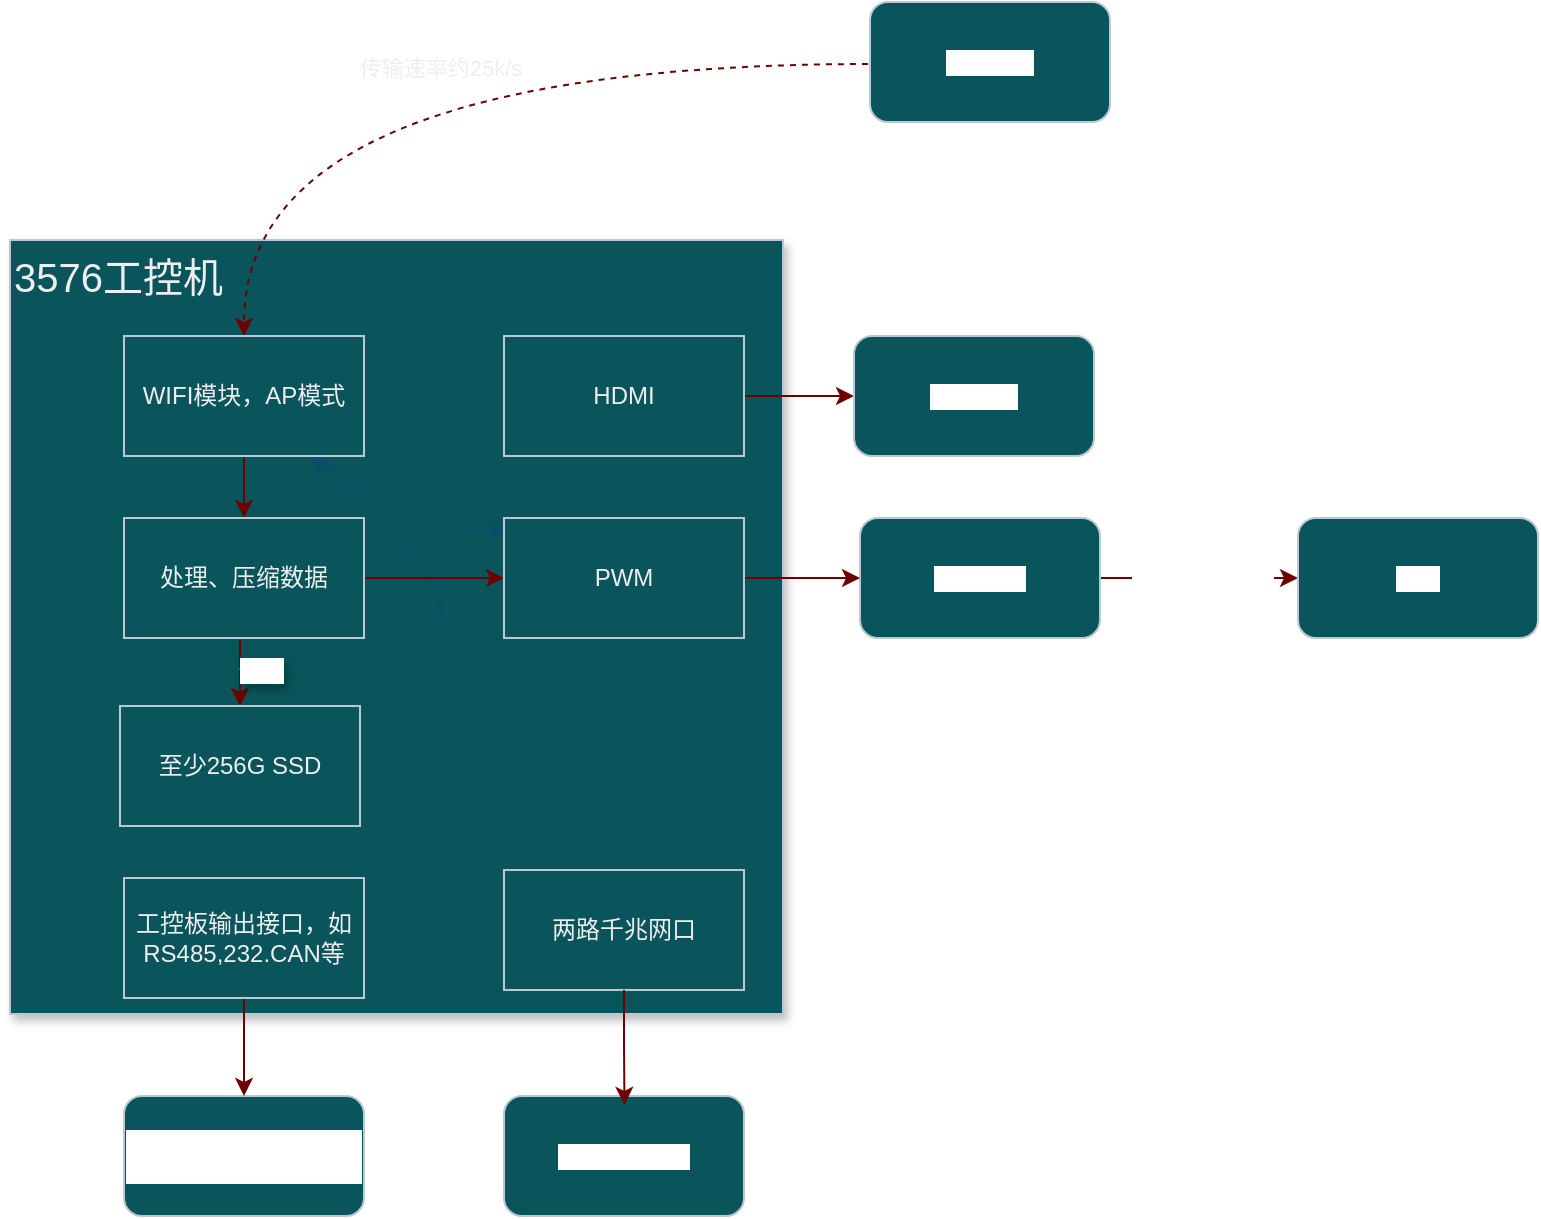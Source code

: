 <mxfile version="28.1.0">
  <diagram name="Page-1" id="90a13364-a465-7bf4-72fc-28e22215d7a0">
    <mxGraphModel dx="782" dy="505" grid="0" gridSize="10" guides="1" tooltips="1" connect="1" arrows="1" fold="1" page="1" pageScale="1.5" pageWidth="1169" pageHeight="826" background="light-dark(#FFFFFF,#FFFFFF)" math="0" shadow="0" adaptiveColors="auto">
      <root>
        <mxCell id="0" style=";html=1;" />
        <mxCell id="1" style=";html=1;" parent="0" />
        <mxCell id="3a17f1ce550125da-2" value="&lt;span style=&quot;font-size: 20px;&quot;&gt;3576工控机&lt;/span&gt;" style="whiteSpace=wrap;html=1;shadow=1;fontSize=18;fillColor=#09555B;strokeColor=#BAC8D3;labelBackgroundColor=none;fontColor=#EEEEEE;align=left;verticalAlign=top;" parent="1" vertex="1">
          <mxGeometry x="700" y="245" width="386.5" height="387" as="geometry" />
        </mxCell>
        <mxCell id="DsDt09lpi0ELnj3sCXhc-6" style="edgeStyle=orthogonalEdgeStyle;rounded=0;orthogonalLoop=1;jettySize=auto;html=1;exitX=0;exitY=0.5;exitDx=0;exitDy=0;entryX=0.5;entryY=0;entryDx=0;entryDy=0;strokeColor=#6F0000;dashed=1;curved=1;fillColor=#a20025;" parent="1" target="DsDt09lpi0ELnj3sCXhc-5" edge="1">
          <mxGeometry relative="1" as="geometry">
            <mxPoint x="1129" y="157" as="sourcePoint" />
          </mxGeometry>
        </mxCell>
        <mxCell id="DsDt09lpi0ELnj3sCXhc-8" value="传输速率约25k/s" style="edgeLabel;html=1;align=center;verticalAlign=middle;resizable=0;points=[];strokeColor=#BAC8D3;fontColor=#EEEEEE;fillColor=#09555B;labelBackgroundColor=light-dark(#FFFFFF,#FFFFFF);" parent="DsDt09lpi0ELnj3sCXhc-6" vertex="1" connectable="0">
          <mxGeometry x="-0.044" y="1" relative="1" as="geometry">
            <mxPoint as="offset" />
          </mxGeometry>
        </mxCell>
        <mxCell id="DsDt09lpi0ELnj3sCXhc-2" style="edgeStyle=orthogonalEdgeStyle;rounded=0;orthogonalLoop=1;jettySize=auto;html=1;exitX=0.5;exitY=1;exitDx=0;exitDy=0;strokeColor=#0B4D6A;" parent="1" edge="1">
          <mxGeometry relative="1" as="geometry">
            <mxPoint x="1221.5" y="232" as="sourcePoint" />
            <mxPoint x="1221.5" y="232" as="targetPoint" />
          </mxGeometry>
        </mxCell>
        <mxCell id="DsDt09lpi0ELnj3sCXhc-3" value="" style="curved=1;endArrow=classic;html=1;rounded=0;strokeColor=#0B4D6A;" parent="1" source="DsDt09lpi0ELnj3sCXhc-5" edge="1">
          <mxGeometry width="50" height="50" relative="1" as="geometry">
            <mxPoint x="898" y="440" as="sourcePoint" />
            <mxPoint x="948" y="390" as="targetPoint" />
            <Array as="points">
              <mxPoint x="898" y="390" />
            </Array>
          </mxGeometry>
        </mxCell>
        <mxCell id="DsDt09lpi0ELnj3sCXhc-7" value="" style="curved=1;endArrow=classic;html=1;rounded=0;strokeColor=#0B4D6A;" parent="1" target="DsDt09lpi0ELnj3sCXhc-5" edge="1">
          <mxGeometry width="50" height="50" relative="1" as="geometry">
            <mxPoint x="898" y="440" as="sourcePoint" />
            <mxPoint x="948" y="390" as="targetPoint" />
            <Array as="points">
              <mxPoint x="948" y="440" />
            </Array>
          </mxGeometry>
        </mxCell>
        <mxCell id="DsDt09lpi0ELnj3sCXhc-10" style="edgeStyle=orthogonalEdgeStyle;rounded=0;orthogonalLoop=1;jettySize=auto;html=1;exitX=0.5;exitY=1;exitDx=0;exitDy=0;entryX=0.5;entryY=0;entryDx=0;entryDy=0;strokeColor=#6F0000;fillColor=#a20025;" parent="1" source="DsDt09lpi0ELnj3sCXhc-5" target="DsDt09lpi0ELnj3sCXhc-9" edge="1">
          <mxGeometry relative="1" as="geometry" />
        </mxCell>
        <mxCell id="DsDt09lpi0ELnj3sCXhc-5" value="WIFI模块，AP模式" style="rounded=0;whiteSpace=wrap;html=1;strokeColor=#BAC8D3;fontColor=#EEEEEE;fillColor=#09555B;" parent="1" vertex="1">
          <mxGeometry x="757" y="293" width="120" height="60" as="geometry" />
        </mxCell>
        <mxCell id="DsDt09lpi0ELnj3sCXhc-14" style="edgeStyle=orthogonalEdgeStyle;shape=connector;rounded=0;orthogonalLoop=1;jettySize=auto;html=1;exitX=0.5;exitY=1;exitDx=0;exitDy=0;entryX=0.5;entryY=0;entryDx=0;entryDy=0;strokeColor=#6F0000;align=center;verticalAlign=middle;fontFamily=Helvetica;fontSize=11;fontColor=light-dark(#FFFFFF,#121212);labelBackgroundColor=light-dark(#FFFFFF,#FFFFFF);endArrow=classic;fillColor=#a20025;textShadow=1;" parent="1" source="DsDt09lpi0ELnj3sCXhc-9" target="DsDt09lpi0ELnj3sCXhc-11" edge="1">
          <mxGeometry relative="1" as="geometry" />
        </mxCell>
        <mxCell id="DsDt09lpi0ELnj3sCXhc-15" value="" style="edgeStyle=orthogonalEdgeStyle;shape=connector;rounded=0;orthogonalLoop=1;jettySize=auto;exitX=0.5;exitY=1;exitDx=0;exitDy=0;entryX=0.5;entryY=0;entryDx=0;entryDy=0;strokeColor=#6F0000;align=center;verticalAlign=middle;fontFamily=Helvetica;fontSize=11;fontColor=light-dark(#FFFFFF,#000000);labelBackgroundColor=light-dark(#FFFFFF,#09555B);endArrow=classic;fillColor=#a20025;" parent="1" source="DsDt09lpi0ELnj3sCXhc-9" target="DsDt09lpi0ELnj3sCXhc-11" edge="1">
          <mxGeometry relative="1" as="geometry" />
        </mxCell>
        <mxCell id="DsDt09lpi0ELnj3sCXhc-16" value="" style="edgeLabel;html=1;align=center;verticalAlign=middle;resizable=0;points=[];strokeColor=#BAC8D3;fontFamily=Helvetica;fontSize=11;fontColor=light-dark(#FFFFFF,#121212);labelBackgroundColor=light-dark(#FFFFFF,#FFFFFF);fillColor=#09555B;" parent="DsDt09lpi0ELnj3sCXhc-15" vertex="1" connectable="0">
          <mxGeometry x="-0.158" y="1" relative="1" as="geometry">
            <mxPoint as="offset" />
          </mxGeometry>
        </mxCell>
        <mxCell id="DsDt09lpi0ELnj3sCXhc-17" value="储存" style="edgeLabel;html=1;align=center;verticalAlign=middle;resizable=0;points=[];strokeColor=#BAC8D3;fontFamily=Helvetica;fontSize=11;fontColor=light-dark(#FFFFFF,#121212);labelBackgroundColor=light-dark(#FFFFFF,#7EBFC4);fillColor=#09555B;textShadow=1;" parent="DsDt09lpi0ELnj3sCXhc-15" vertex="1" connectable="0">
          <mxGeometry y="10" relative="1" as="geometry">
            <mxPoint as="offset" />
          </mxGeometry>
        </mxCell>
        <mxCell id="vzWPAY1WOLsokLNmOMUa-1" style="edgeStyle=orthogonalEdgeStyle;shape=connector;rounded=0;orthogonalLoop=1;jettySize=auto;html=1;exitX=1;exitY=0.5;exitDx=0;exitDy=0;entryX=0;entryY=0.5;entryDx=0;entryDy=0;strokeColor=#6F0000;align=center;verticalAlign=middle;fontFamily=Helvetica;fontSize=11;fontColor=light-dark(#FFFFFF,#121212);labelBackgroundColor=light-dark(#FFFFFF,#7EBFC4);endArrow=classic;fillColor=#a20025;" edge="1" parent="1" source="DsDt09lpi0ELnj3sCXhc-9" target="DsDt09lpi0ELnj3sCXhc-30">
          <mxGeometry relative="1" as="geometry" />
        </mxCell>
        <mxCell id="DsDt09lpi0ELnj3sCXhc-9" value="处理、压缩数据" style="rounded=0;whiteSpace=wrap;html=1;strokeColor=#BAC8D3;fontColor=#EEEEEE;fillColor=#09555B;" parent="1" vertex="1">
          <mxGeometry x="757" y="384" width="120" height="60" as="geometry" />
        </mxCell>
        <mxCell id="DsDt09lpi0ELnj3sCXhc-11" value="至少256G SSD" style="rounded=0;whiteSpace=wrap;html=1;strokeColor=#BAC8D3;fontColor=#EEEEEE;fillColor=#09555B;" parent="1" vertex="1">
          <mxGeometry x="755" y="478" width="120" height="60" as="geometry" />
        </mxCell>
        <mxCell id="DsDt09lpi0ELnj3sCXhc-18" value="带控制器或IO扩展的指示灯" style="rounded=1;whiteSpace=wrap;html=1;strokeColor=#BAC8D3;fontFamily=Helvetica;fontSize=11;fontColor=light-dark(#FFFFFF,#121212);labelBackgroundColor=light-dark(#FFFFFF,#7EBFC4);fillColor=#09555B;" parent="1" vertex="1">
          <mxGeometry x="757" y="673" width="120" height="60" as="geometry" />
        </mxCell>
        <mxCell id="DsDt09lpi0ELnj3sCXhc-19" value="其他通讯设备" style="rounded=1;whiteSpace=wrap;html=1;strokeColor=#BAC8D3;fontFamily=Helvetica;fontSize=11;fontColor=light-dark(#FFFFFF,#121212);labelBackgroundColor=light-dark(#FFFFFF,#7EBFC4);fillColor=#09555B;" parent="1" vertex="1">
          <mxGeometry x="947" y="673" width="120" height="60" as="geometry" />
        </mxCell>
        <mxCell id="DsDt09lpi0ELnj3sCXhc-20" value="无线模块" style="rounded=1;whiteSpace=wrap;html=1;strokeColor=#BAC8D3;fontFamily=Helvetica;fontSize=11;fontColor=light-dark(#FFFFFF,#121212);labelBackgroundColor=light-dark(#FFFFFF,#7EBFC4);fillColor=#09555B;" parent="1" vertex="1">
          <mxGeometry x="1130" y="126" width="120" height="60" as="geometry" />
        </mxCell>
        <mxCell id="DsDt09lpi0ELnj3sCXhc-23" style="edgeStyle=orthogonalEdgeStyle;shape=connector;rounded=0;orthogonalLoop=1;jettySize=auto;html=1;exitX=0.5;exitY=1;exitDx=0;exitDy=0;entryX=0.5;entryY=0;entryDx=0;entryDy=0;strokeColor=#6F0000;align=center;verticalAlign=middle;fontFamily=Helvetica;fontSize=11;fontColor=light-dark(#FFFFFF,#121212);labelBackgroundColor=light-dark(#FFFFFF,#7EBFC4);endArrow=classic;fillColor=#a20025;" parent="1" source="DsDt09lpi0ELnj3sCXhc-21" target="DsDt09lpi0ELnj3sCXhc-18" edge="1">
          <mxGeometry relative="1" as="geometry" />
        </mxCell>
        <mxCell id="DsDt09lpi0ELnj3sCXhc-21" value="工控板输出接口，如RS485,232.CAN等" style="rounded=0;whiteSpace=wrap;html=1;strokeColor=#BAC8D3;fontColor=#EEEEEE;fillColor=#09555B;" parent="1" vertex="1">
          <mxGeometry x="757" y="564" width="120" height="60" as="geometry" />
        </mxCell>
        <mxCell id="DsDt09lpi0ELnj3sCXhc-24" value="两路千兆网口" style="rounded=0;whiteSpace=wrap;html=1;strokeColor=#BAC8D3;fontColor=#EEEEEE;fillColor=#09555B;" parent="1" vertex="1">
          <mxGeometry x="947" y="560" width="120" height="60" as="geometry" />
        </mxCell>
        <mxCell id="DsDt09lpi0ELnj3sCXhc-28" style="edgeStyle=orthogonalEdgeStyle;shape=connector;rounded=0;orthogonalLoop=1;jettySize=auto;html=1;exitX=1;exitY=0.5;exitDx=0;exitDy=0;entryX=0;entryY=0.5;entryDx=0;entryDy=0;strokeColor=#6F0000;align=center;verticalAlign=middle;fontFamily=Helvetica;fontSize=11;fontColor=light-dark(#FFFFFF,#121212);labelBackgroundColor=light-dark(#FFFFFF,#7EBFC4);endArrow=classic;fillColor=#a20025;" parent="1" source="DsDt09lpi0ELnj3sCXhc-26" target="DsDt09lpi0ELnj3sCXhc-27" edge="1">
          <mxGeometry relative="1" as="geometry" />
        </mxCell>
        <mxCell id="DsDt09lpi0ELnj3sCXhc-26" value="HDMI" style="rounded=0;whiteSpace=wrap;html=1;strokeColor=#BAC8D3;fontColor=#EEEEEE;fillColor=#09555B;" parent="1" vertex="1">
          <mxGeometry x="947" y="293" width="120" height="60" as="geometry" />
        </mxCell>
        <mxCell id="DsDt09lpi0ELnj3sCXhc-27" value="显示屏等" style="rounded=1;whiteSpace=wrap;html=1;strokeColor=#BAC8D3;fontFamily=Helvetica;fontSize=11;fontColor=light-dark(#FFFFFF,#121212);labelBackgroundColor=light-dark(#FFFFFF,#7EBFC4);fillColor=#09555B;" parent="1" vertex="1">
          <mxGeometry x="1122" y="293" width="120" height="60" as="geometry" />
        </mxCell>
        <mxCell id="DsDt09lpi0ELnj3sCXhc-33" style="edgeStyle=orthogonalEdgeStyle;shape=connector;rounded=0;orthogonalLoop=1;jettySize=auto;html=1;exitX=1;exitY=0.5;exitDx=0;exitDy=0;entryX=0;entryY=0.5;entryDx=0;entryDy=0;strokeColor=#6F0000;align=center;verticalAlign=middle;fontFamily=Helvetica;fontSize=11;fontColor=light-dark(#FFFFFF,#121212);labelBackgroundColor=light-dark(#FFFFFF,#7EBFC4);endArrow=classic;fillColor=#a20025;" parent="1" source="DsDt09lpi0ELnj3sCXhc-29" target="DsDt09lpi0ELnj3sCXhc-32" edge="1">
          <mxGeometry relative="1" as="geometry" />
        </mxCell>
        <mxCell id="DsDt09lpi0ELnj3sCXhc-34" value="4-20ma模拟量" style="edgeLabel;html=1;align=center;verticalAlign=middle;resizable=0;points=[];rounded=1;strokeColor=#BAC8D3;fontFamily=Helvetica;fontSize=11;fontColor=light-dark(#FFFFFF,#121212);labelBackgroundColor=light-dark(#FFFFFF,#FFFFFF);fillColor=#09555B;" parent="DsDt09lpi0ELnj3sCXhc-33" vertex="1" connectable="0">
          <mxGeometry x="0.03" y="-2" relative="1" as="geometry">
            <mxPoint as="offset" />
          </mxGeometry>
        </mxCell>
        <mxCell id="DsDt09lpi0ELnj3sCXhc-29" value="DAC模块" style="rounded=1;whiteSpace=wrap;html=1;strokeColor=#BAC8D3;fontFamily=Helvetica;fontSize=11;fontColor=light-dark(#FFFFFF,#121212);labelBackgroundColor=light-dark(#FFFFFF,#7EBFC4);fillColor=#09555B;" parent="1" vertex="1">
          <mxGeometry x="1125" y="384" width="120" height="60" as="geometry" />
        </mxCell>
        <mxCell id="DsDt09lpi0ELnj3sCXhc-31" style="edgeStyle=orthogonalEdgeStyle;shape=connector;rounded=0;orthogonalLoop=1;jettySize=auto;html=1;exitX=1;exitY=0.5;exitDx=0;exitDy=0;entryX=0;entryY=0.5;entryDx=0;entryDy=0;strokeColor=#6F0000;align=center;verticalAlign=middle;fontFamily=Helvetica;fontSize=11;fontColor=light-dark(#FFFFFF,#121212);labelBackgroundColor=light-dark(#FFFFFF,#7EBFC4);endArrow=classic;fillColor=#a20025;" parent="1" source="DsDt09lpi0ELnj3sCXhc-30" target="DsDt09lpi0ELnj3sCXhc-29" edge="1">
          <mxGeometry relative="1" as="geometry" />
        </mxCell>
        <mxCell id="DsDt09lpi0ELnj3sCXhc-30" value="PWM" style="rounded=0;whiteSpace=wrap;html=1;strokeColor=#BAC8D3;fontColor=#EEEEEE;fillColor=#09555B;" parent="1" vertex="1">
          <mxGeometry x="947" y="384" width="120" height="60" as="geometry" />
        </mxCell>
        <mxCell id="DsDt09lpi0ELnj3sCXhc-32" value="模组" style="rounded=1;whiteSpace=wrap;html=1;strokeColor=#BAC8D3;fontFamily=Helvetica;fontSize=11;fontColor=light-dark(#FFFFFF,#121212);labelBackgroundColor=light-dark(#FFFFFF,#7EBFC4);fillColor=#09555B;" parent="1" vertex="1">
          <mxGeometry x="1344" y="384" width="120" height="60" as="geometry" />
        </mxCell>
        <mxCell id="vzWPAY1WOLsokLNmOMUa-4" style="edgeStyle=orthogonalEdgeStyle;shape=connector;rounded=0;orthogonalLoop=1;jettySize=auto;html=1;exitX=0.5;exitY=1;exitDx=0;exitDy=0;entryX=0.502;entryY=0.074;entryDx=0;entryDy=0;entryPerimeter=0;strokeColor=#6F0000;align=center;verticalAlign=middle;fontFamily=Helvetica;fontSize=11;fontColor=light-dark(#FFFFFF,#121212);labelBackgroundColor=light-dark(#FFFFFF,#7EBFC4);endArrow=classic;fillColor=#a20025;" edge="1" parent="1" source="DsDt09lpi0ELnj3sCXhc-24" target="DsDt09lpi0ELnj3sCXhc-19">
          <mxGeometry relative="1" as="geometry" />
        </mxCell>
      </root>
    </mxGraphModel>
  </diagram>
</mxfile>
